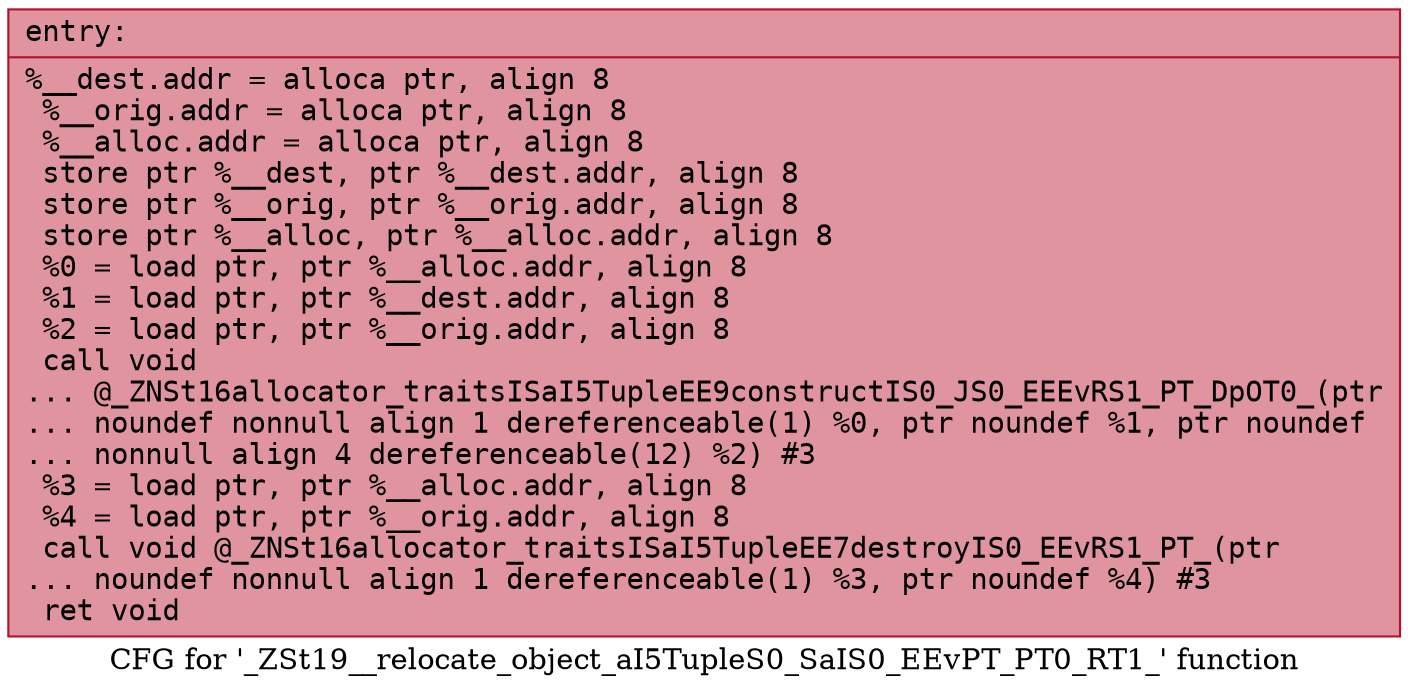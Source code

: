digraph "CFG for '_ZSt19__relocate_object_aI5TupleS0_SaIS0_EEvPT_PT0_RT1_' function" {
	label="CFG for '_ZSt19__relocate_object_aI5TupleS0_SaIS0_EEvPT_PT0_RT1_' function";

	Node0x55c6063a5d10 [shape=record,color="#b70d28ff", style=filled, fillcolor="#b70d2870" fontname="Courier",label="{entry:\l|  %__dest.addr = alloca ptr, align 8\l  %__orig.addr = alloca ptr, align 8\l  %__alloc.addr = alloca ptr, align 8\l  store ptr %__dest, ptr %__dest.addr, align 8\l  store ptr %__orig, ptr %__orig.addr, align 8\l  store ptr %__alloc, ptr %__alloc.addr, align 8\l  %0 = load ptr, ptr %__alloc.addr, align 8\l  %1 = load ptr, ptr %__dest.addr, align 8\l  %2 = load ptr, ptr %__orig.addr, align 8\l  call void\l... @_ZNSt16allocator_traitsISaI5TupleEE9constructIS0_JS0_EEEvRS1_PT_DpOT0_(ptr\l... noundef nonnull align 1 dereferenceable(1) %0, ptr noundef %1, ptr noundef\l... nonnull align 4 dereferenceable(12) %2) #3\l  %3 = load ptr, ptr %__alloc.addr, align 8\l  %4 = load ptr, ptr %__orig.addr, align 8\l  call void @_ZNSt16allocator_traitsISaI5TupleEE7destroyIS0_EEvRS1_PT_(ptr\l... noundef nonnull align 1 dereferenceable(1) %3, ptr noundef %4) #3\l  ret void\l}"];
}
